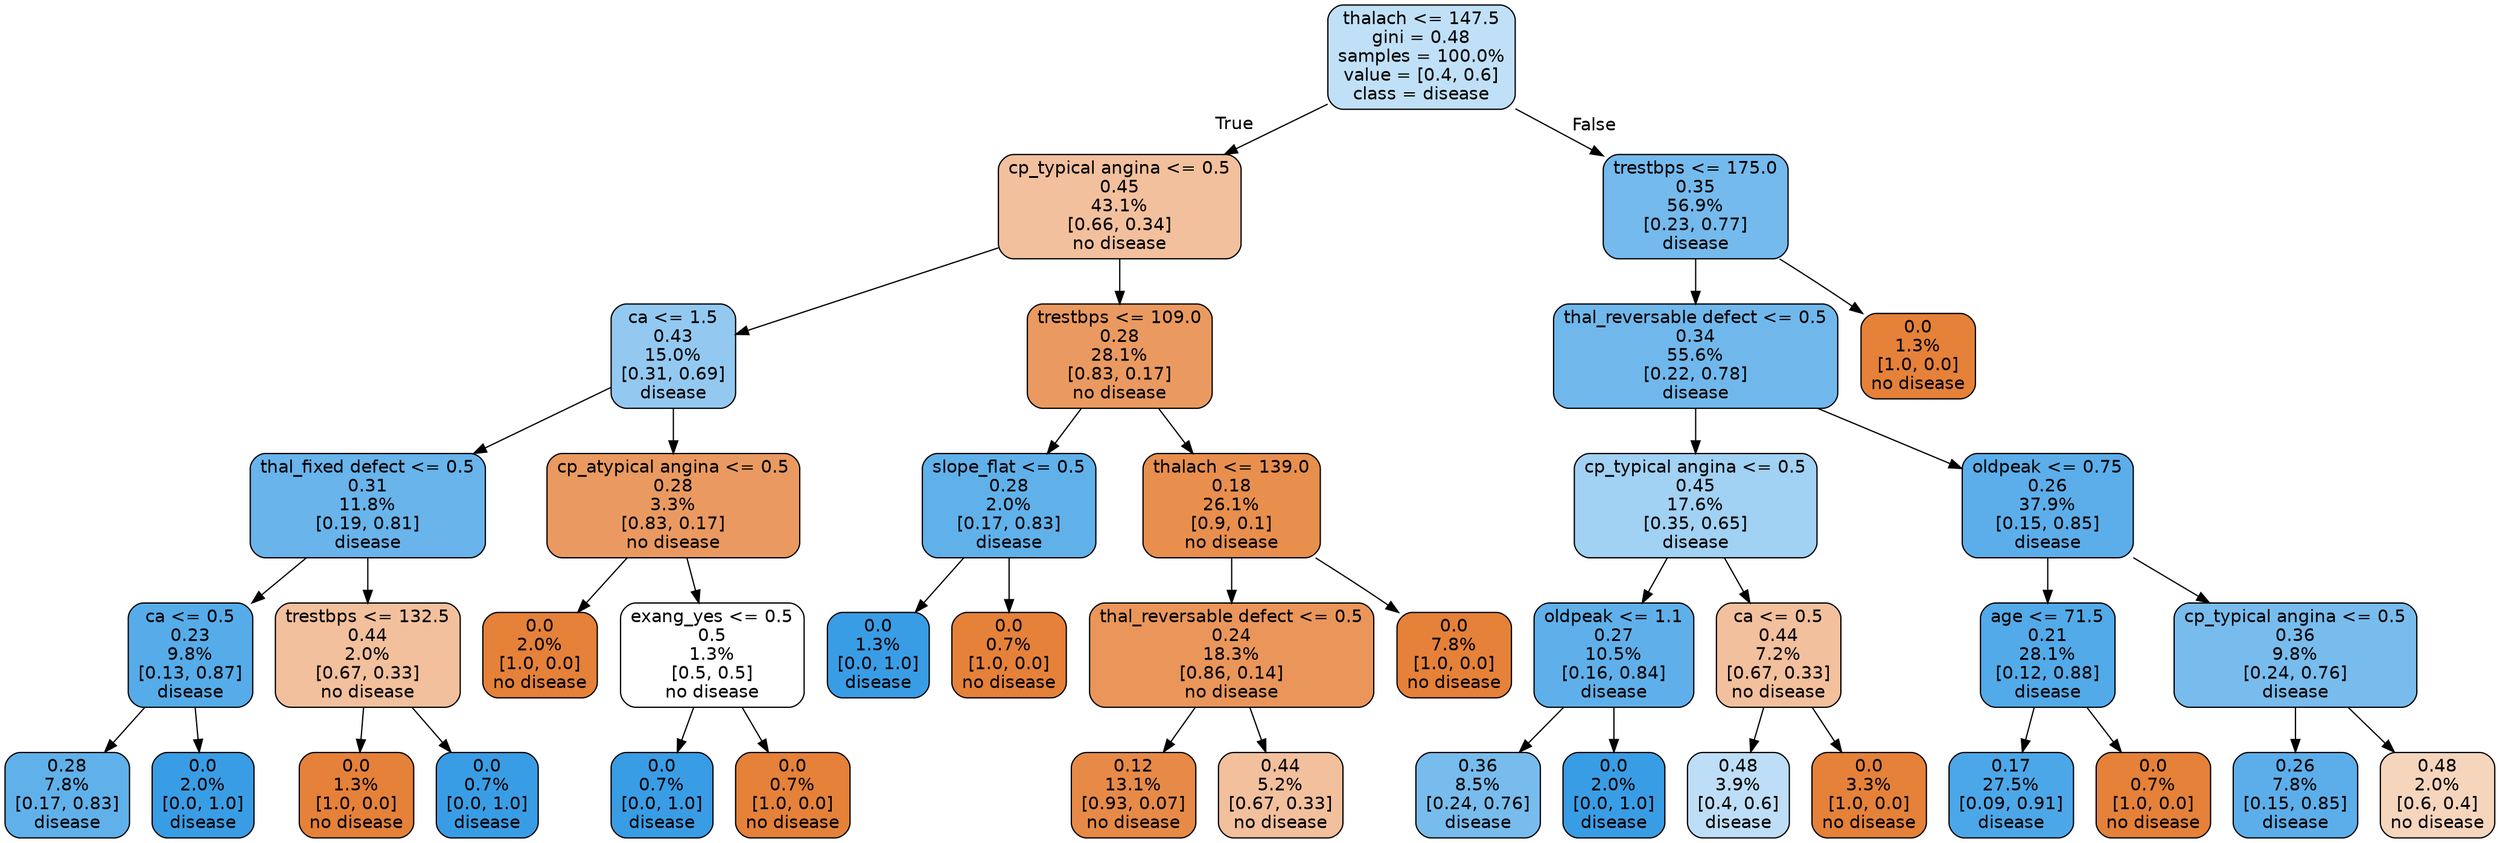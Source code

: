 digraph Tree {
node [shape=box, style="filled, rounded", color="black", fontname=helvetica] ;
edge [fontname=helvetica] ;
0 [label="thalach <= 147.5\ngini = 0.48\nsamples = 100.0%\nvalue = [0.4, 0.6]\nclass = disease", fillcolor="#399de551"] ;
1 [label="cp_typical angina <= 0.5\n0.45\n43.1%\n[0.66, 0.34]\nno disease", fillcolor="#e581397e"] ;
0 -> 1 [labeldistance=2.5, labelangle=45, headlabel="True"] ;
2 [label="ca <= 1.5\n0.43\n15.0%\n[0.31, 0.69]\ndisease", fillcolor="#399de58b"] ;
1 -> 2 ;
3 [label="thal_fixed defect <= 0.5\n0.31\n11.8%\n[0.19, 0.81]\ndisease", fillcolor="#399de5c2"] ;
2 -> 3 ;
4 [label="ca <= 0.5\n0.23\n9.8%\n[0.13, 0.87]\ndisease", fillcolor="#399de5d9"] ;
3 -> 4 ;
5 [label="0.28\n7.8%\n[0.17, 0.83]\ndisease", fillcolor="#399de5cc"] ;
4 -> 5 ;
6 [label="0.0\n2.0%\n[0.0, 1.0]\ndisease", fillcolor="#399de5ff"] ;
4 -> 6 ;
7 [label="trestbps <= 132.5\n0.44\n2.0%\n[0.67, 0.33]\nno disease", fillcolor="#e581397f"] ;
3 -> 7 ;
8 [label="0.0\n1.3%\n[1.0, 0.0]\nno disease", fillcolor="#e58139ff"] ;
7 -> 8 ;
9 [label="0.0\n0.7%\n[0.0, 1.0]\ndisease", fillcolor="#399de5ff"] ;
7 -> 9 ;
10 [label="cp_atypical angina <= 0.5\n0.28\n3.3%\n[0.83, 0.17]\nno disease", fillcolor="#e58139cc"] ;
2 -> 10 ;
11 [label="0.0\n2.0%\n[1.0, 0.0]\nno disease", fillcolor="#e58139ff"] ;
10 -> 11 ;
12 [label="exang_yes <= 0.5\n0.5\n1.3%\n[0.5, 0.5]\nno disease", fillcolor="#e5813900"] ;
10 -> 12 ;
13 [label="0.0\n0.7%\n[0.0, 1.0]\ndisease", fillcolor="#399de5ff"] ;
12 -> 13 ;
14 [label="0.0\n0.7%\n[1.0, 0.0]\nno disease", fillcolor="#e58139ff"] ;
12 -> 14 ;
15 [label="trestbps <= 109.0\n0.28\n28.1%\n[0.83, 0.17]\nno disease", fillcolor="#e58139cc"] ;
1 -> 15 ;
16 [label="slope_flat <= 0.5\n0.28\n2.0%\n[0.17, 0.83]\ndisease", fillcolor="#399de5cc"] ;
15 -> 16 ;
17 [label="0.0\n1.3%\n[0.0, 1.0]\ndisease", fillcolor="#399de5ff"] ;
16 -> 17 ;
18 [label="0.0\n0.7%\n[1.0, 0.0]\nno disease", fillcolor="#e58139ff"] ;
16 -> 18 ;
19 [label="thalach <= 139.0\n0.18\n26.1%\n[0.9, 0.1]\nno disease", fillcolor="#e58139e3"] ;
15 -> 19 ;
20 [label="thal_reversable defect <= 0.5\n0.24\n18.3%\n[0.86, 0.14]\nno disease", fillcolor="#e58139d4"] ;
19 -> 20 ;
21 [label="0.12\n13.1%\n[0.93, 0.07]\nno disease", fillcolor="#e58139ed"] ;
20 -> 21 ;
22 [label="0.44\n5.2%\n[0.67, 0.33]\nno disease", fillcolor="#e581397f"] ;
20 -> 22 ;
23 [label="0.0\n7.8%\n[1.0, 0.0]\nno disease", fillcolor="#e58139ff"] ;
19 -> 23 ;
24 [label="trestbps <= 175.0\n0.35\n56.9%\n[0.23, 0.77]\ndisease", fillcolor="#399de5b3"] ;
0 -> 24 [labeldistance=2.5, labelangle=-45, headlabel="False"] ;
25 [label="thal_reversable defect <= 0.5\n0.34\n55.6%\n[0.22, 0.78]\ndisease", fillcolor="#399de5b8"] ;
24 -> 25 ;
26 [label="cp_typical angina <= 0.5\n0.45\n17.6%\n[0.35, 0.65]\ndisease", fillcolor="#399de578"] ;
25 -> 26 ;
27 [label="oldpeak <= 1.1\n0.27\n10.5%\n[0.16, 0.84]\ndisease", fillcolor="#399de5ce"] ;
26 -> 27 ;
28 [label="0.36\n8.5%\n[0.24, 0.76]\ndisease", fillcolor="#399de5af"] ;
27 -> 28 ;
29 [label="0.0\n2.0%\n[0.0, 1.0]\ndisease", fillcolor="#399de5ff"] ;
27 -> 29 ;
30 [label="ca <= 0.5\n0.44\n7.2%\n[0.67, 0.33]\nno disease", fillcolor="#e581397f"] ;
26 -> 30 ;
31 [label="0.48\n3.9%\n[0.4, 0.6]\ndisease", fillcolor="#399de555"] ;
30 -> 31 ;
32 [label="0.0\n3.3%\n[1.0, 0.0]\nno disease", fillcolor="#e58139ff"] ;
30 -> 32 ;
33 [label="oldpeak <= 0.75\n0.26\n37.9%\n[0.15, 0.85]\ndisease", fillcolor="#399de5d2"] ;
25 -> 33 ;
34 [label="age <= 71.5\n0.21\n28.1%\n[0.12, 0.88]\ndisease", fillcolor="#399de5dd"] ;
33 -> 34 ;
35 [label="0.17\n27.5%\n[0.09, 0.91]\ndisease", fillcolor="#399de5e6"] ;
34 -> 35 ;
36 [label="0.0\n0.7%\n[1.0, 0.0]\nno disease", fillcolor="#e58139ff"] ;
34 -> 36 ;
37 [label="cp_typical angina <= 0.5\n0.36\n9.8%\n[0.24, 0.76]\ndisease", fillcolor="#399de5ae"] ;
33 -> 37 ;
38 [label="0.26\n7.8%\n[0.15, 0.85]\ndisease", fillcolor="#399de5d2"] ;
37 -> 38 ;
39 [label="0.48\n2.0%\n[0.6, 0.4]\nno disease", fillcolor="#e5813955"] ;
37 -> 39 ;
40 [label="0.0\n1.3%\n[1.0, 0.0]\nno disease", fillcolor="#e58139ff"] ;
24 -> 40 ;
}